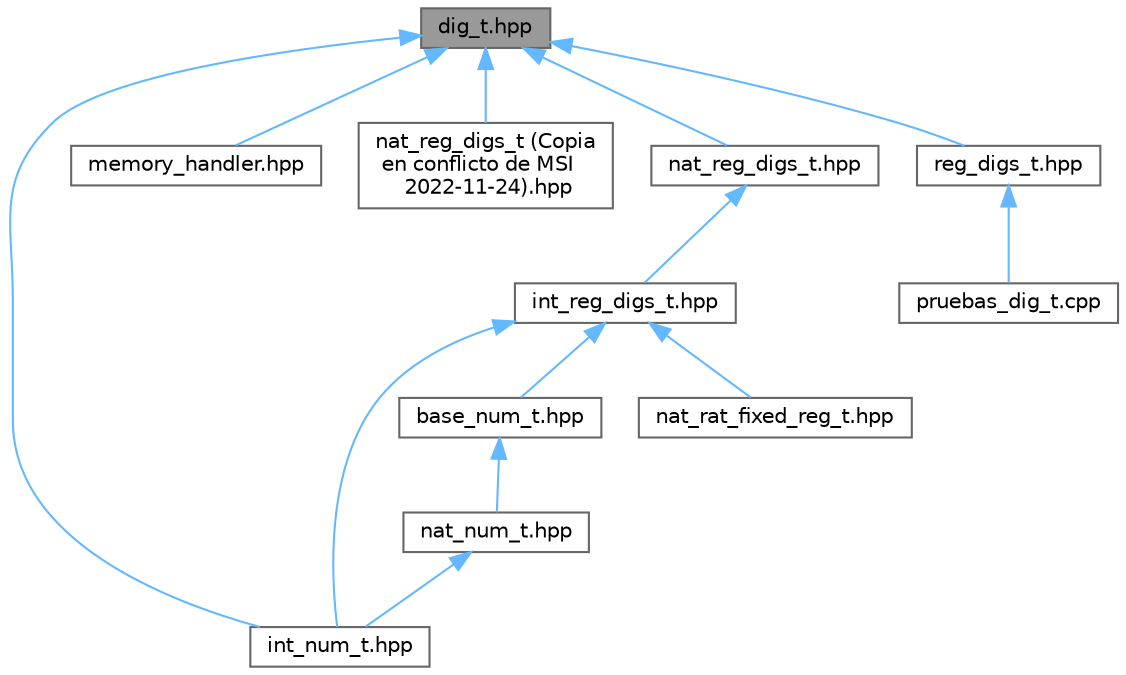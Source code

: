 digraph "dig_t.hpp"
{
 // INTERACTIVE_SVG=YES
 // LATEX_PDF_SIZE
  bgcolor="transparent";
  edge [fontname=Helvetica,fontsize=10,labelfontname=Helvetica,labelfontsize=10];
  node [fontname=Helvetica,fontsize=10,shape=box,height=0.2,width=0.4];
  Node1 [label="dig_t.hpp",height=0.2,width=0.4,color="gray40", fillcolor="grey60", style="filled", fontcolor="black",tooltip=" "];
  Node1 -> Node2 [dir="back",color="steelblue1",style="solid"];
  Node2 [label="int_num_t.hpp",height=0.2,width=0.4,color="grey40", fillcolor="white", style="filled",URL="$int__num__t_8hpp.html",tooltip=" "];
  Node1 -> Node3 [dir="back",color="steelblue1",style="solid"];
  Node3 [label="memory_handler.hpp",height=0.2,width=0.4,color="grey40", fillcolor="white", style="filled",URL="$memory__handler_8hpp.html",tooltip=" "];
  Node1 -> Node4 [dir="back",color="steelblue1",style="solid"];
  Node4 [label="nat_reg_digs_t (Copia\l en conflicto de MSI\l 2022-11-24).hpp",height=0.2,width=0.4,color="grey40", fillcolor="white", style="filled",URL="$nat__reg__digs__t_01_07_copia_01en_01conflicto_01de_01_m_s_i_012022-11-24_08_8hpp.html",tooltip=" "];
  Node1 -> Node5 [dir="back",color="steelblue1",style="solid"];
  Node5 [label="nat_reg_digs_t.hpp",height=0.2,width=0.4,color="grey40", fillcolor="white", style="filled",URL="$nat__reg__digs__t_8hpp.html",tooltip=" "];
  Node5 -> Node6 [dir="back",color="steelblue1",style="solid"];
  Node6 [label="int_reg_digs_t.hpp",height=0.2,width=0.4,color="grey40", fillcolor="white", style="filled",URL="$int__reg__digs__t_8hpp.html",tooltip=" "];
  Node6 -> Node7 [dir="back",color="steelblue1",style="solid"];
  Node7 [label="base_num_t.hpp",height=0.2,width=0.4,color="grey40", fillcolor="white", style="filled",URL="$base__num__t_8hpp.html",tooltip=" "];
  Node7 -> Node8 [dir="back",color="steelblue1",style="solid"];
  Node8 [label="nat_num_t.hpp",height=0.2,width=0.4,color="grey40", fillcolor="white", style="filled",URL="$nat__num__t_8hpp.html",tooltip=" "];
  Node8 -> Node2 [dir="back",color="steelblue1",style="solid"];
  Node6 -> Node2 [dir="back",color="steelblue1",style="solid"];
  Node6 -> Node9 [dir="back",color="steelblue1",style="solid"];
  Node9 [label="nat_rat_fixed_reg_t.hpp",height=0.2,width=0.4,color="grey40", fillcolor="white", style="filled",URL="$nat__rat__fixed__reg__t_8hpp.html",tooltip=" "];
  Node1 -> Node10 [dir="back",color="steelblue1",style="solid"];
  Node10 [label="reg_digs_t.hpp",height=0.2,width=0.4,color="grey40", fillcolor="white", style="filled",URL="$reg__digs__t_8hpp.html",tooltip=" "];
  Node10 -> Node11 [dir="back",color="steelblue1",style="solid"];
  Node11 [label="pruebas_dig_t.cpp",height=0.2,width=0.4,color="grey40", fillcolor="white", style="filled",URL="$pruebas__dig__t_8cpp.html",tooltip=" "];
}
